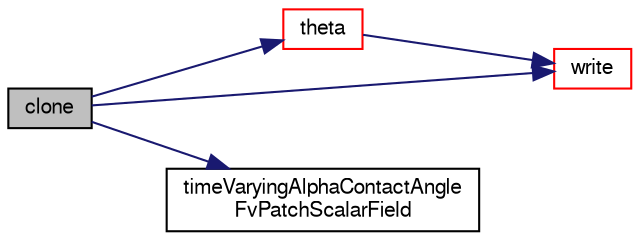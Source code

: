 digraph "clone"
{
  bgcolor="transparent";
  edge [fontname="FreeSans",fontsize="10",labelfontname="FreeSans",labelfontsize="10"];
  node [fontname="FreeSans",fontsize="10",shape=record];
  rankdir="LR";
  Node26 [label="clone",height=0.2,width=0.4,color="black", fillcolor="grey75", style="filled", fontcolor="black"];
  Node26 -> Node27 [color="midnightblue",fontsize="10",style="solid",fontname="FreeSans"];
  Node27 [label="theta",height=0.2,width=0.4,color="red",URL="$a30542.html#adb6a61a8ff08b20d8bb17c0fdebbf96c",tooltip="Evaluate and return the time-varying equilibrium contact-angle. "];
  Node27 -> Node29 [color="midnightblue",fontsize="10",style="solid",fontname="FreeSans"];
  Node29 [label="write",height=0.2,width=0.4,color="red",URL="$a30542.html#a293fdfec8bdfbd5c3913ab4c9f3454ff",tooltip="Write. "];
  Node26 -> Node36 [color="midnightblue",fontsize="10",style="solid",fontname="FreeSans"];
  Node36 [label="timeVaryingAlphaContactAngle\lFvPatchScalarField",height=0.2,width=0.4,color="black",URL="$a30542.html#a2c1f854bcbb3ecaf9b9ab70a297ddddd",tooltip="Construct from patch and internal field. "];
  Node26 -> Node29 [color="midnightblue",fontsize="10",style="solid",fontname="FreeSans"];
}
